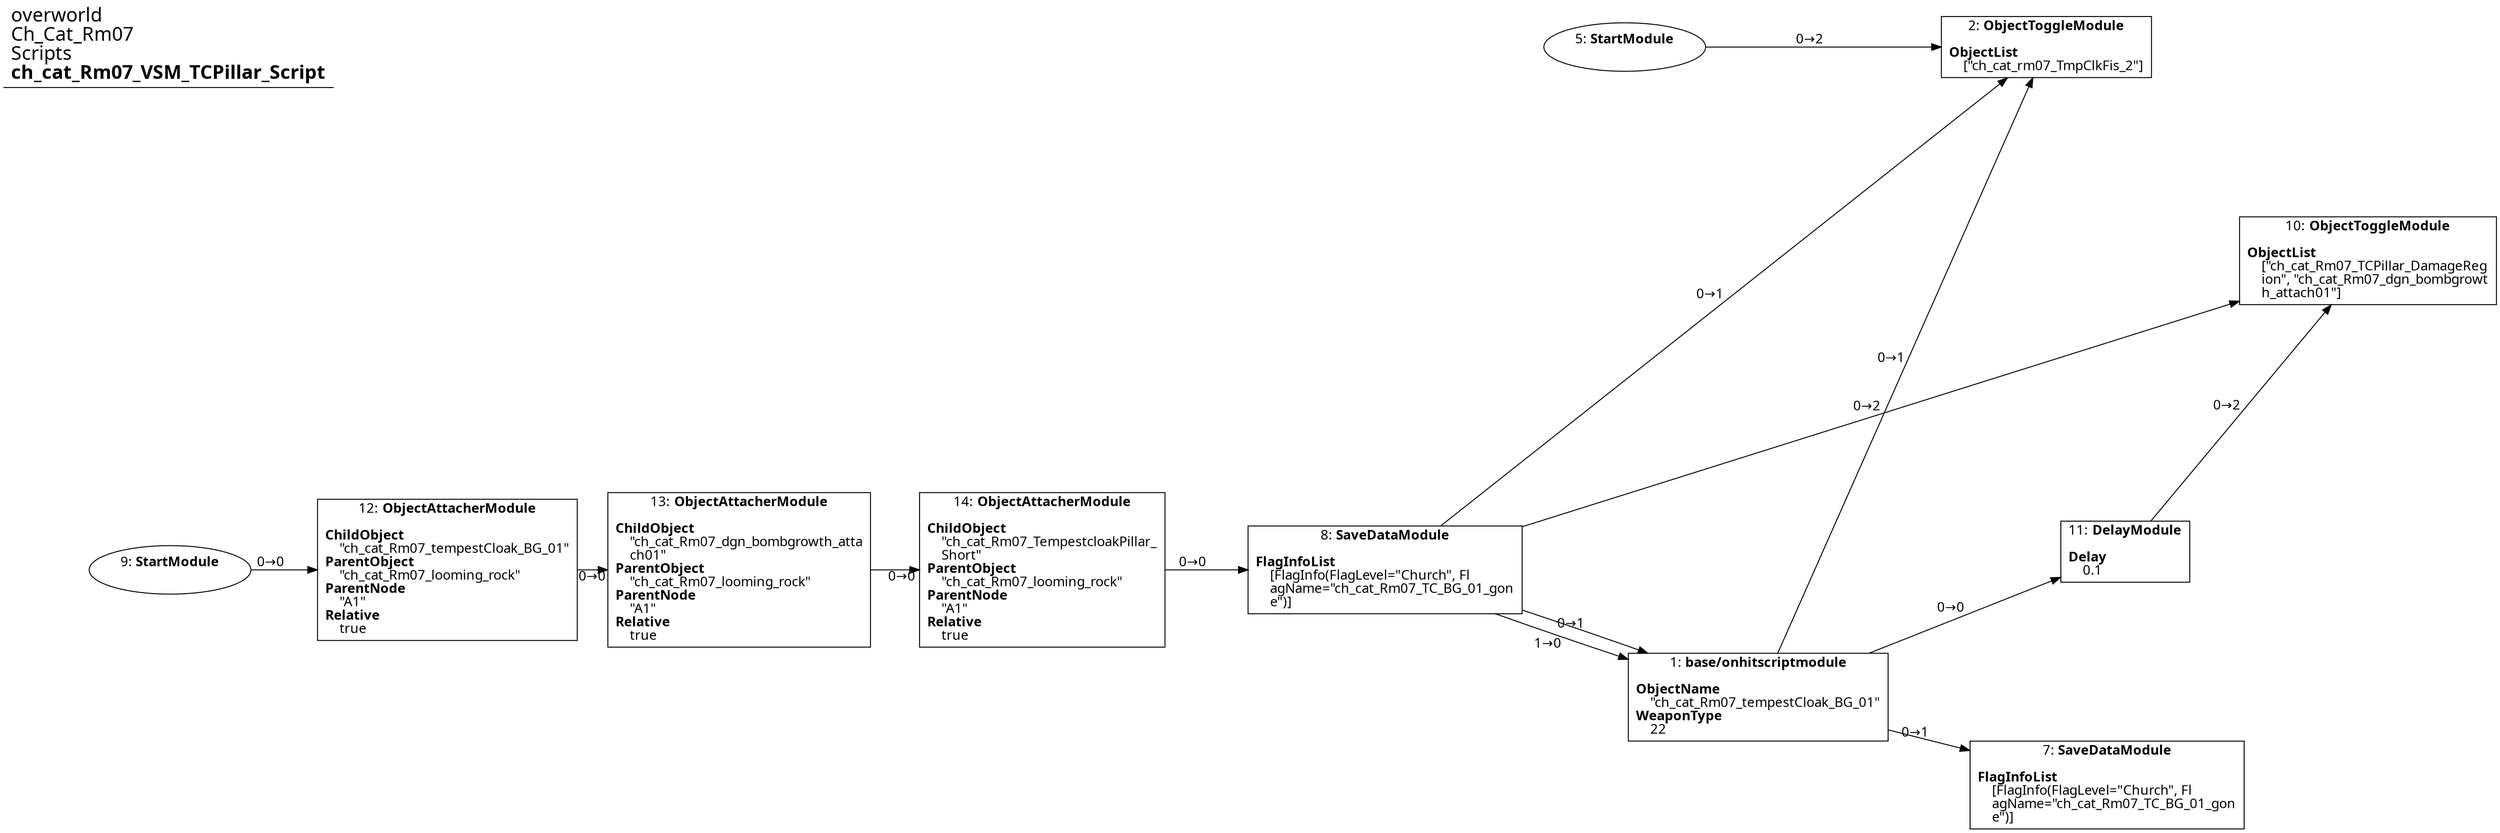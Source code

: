 digraph {
    layout = fdp;
    overlap = prism;
    sep = "+16";
    splines = spline;

    node [ shape = box ];

    graph [ fontname = "Segoe UI" ];
    node [ fontname = "Segoe UI" ];
    edge [ fontname = "Segoe UI" ];

    1 [ label = <1: <b>base/onhitscriptmodule</b><br/><br/><b>ObjectName</b><br align="left"/>    &quot;ch_cat_Rm07_tempestCloak_BG_01&quot;<br align="left"/><b>WeaponType</b><br align="left"/>    22<br align="left"/>> ];
    1 [ pos = "0.279,-0.22900002!" ];
    1 -> 7 [ label = "0→1" ];
    1 -> 2 [ label = "0→1" ];
    1 -> 11 [ label = "0→0" ];

    2 [ label = <2: <b>ObjectToggleModule</b><br/><br/><b>ObjectList</b><br align="left"/>    [&quot;ch_cat_rm07_TmpClkFis_2&quot;]<br align="left"/>> ];
    2 [ pos = "0.469,0.2!" ];

    5 [ label = <5: <b>StartModule</b><br/><br/>> ];
    5 [ shape = oval ]
    5 [ pos = "0.19100001,0.2!" ];
    5 -> 2 [ label = "0→2" ];

    7 [ label = <7: <b>SaveDataModule</b><br/><br/><b>FlagInfoList</b><br align="left"/>    [FlagInfo(FlagLevel=&quot;Church&quot;, Fl<br align="left"/>    agName=&quot;ch_cat_Rm07_TC_BG_01_gon<br align="left"/>    e&quot;)]<br align="left"/>> ];
    7 [ pos = "0.509,-0.287!" ];

    8 [ label = <8: <b>SaveDataModule</b><br/><br/><b>FlagInfoList</b><br align="left"/>    [FlagInfo(FlagLevel=&quot;Church&quot;, Fl<br align="left"/>    agName=&quot;ch_cat_Rm07_TC_BG_01_gon<br align="left"/>    e&quot;)]<br align="left"/>> ];
    8 [ pos = "0.033,-0.14500001!" ];
    8 -> 1 [ label = "0→1" ];
    8 -> 1 [ label = "1→0" ];
    8 -> 10 [ label = "0→2" ];
    8 -> 2 [ label = "0→1" ];

    9 [ label = <9: <b>StartModule</b><br/><br/>> ];
    9 [ shape = oval ]
    9 [ pos = "-0.768,-0.14500001!" ];
    9 -> 12 [ label = "0→0" ];

    10 [ label = <10: <b>ObjectToggleModule</b><br/><br/><b>ObjectList</b><br align="left"/>    [&quot;ch_cat_Rm07_TCPillar_DamageReg<br align="left"/>    ion&quot;, &quot;ch_cat_Rm07_dgn_bombgrowt<br align="left"/>    h_attach01&quot;]<br align="left"/>> ];
    10 [ pos = "0.68100005,0.059000004!" ];

    11 [ label = <11: <b>DelayModule</b><br/><br/><b>Delay</b><br align="left"/>    0.1<br align="left"/>> ];
    11 [ pos = "0.521,-0.133!" ];
    11 -> 10 [ label = "0→2" ];

    12 [ label = <12: <b>ObjectAttacherModule</b><br/><br/><b>ChildObject</b><br align="left"/>    &quot;ch_cat_Rm07_tempestCloak_BG_01&quot;<br align="left"/><b>ParentObject</b><br align="left"/>    &quot;ch_cat_Rm07_looming_rock&quot;<br align="left"/><b>ParentNode</b><br align="left"/>    &quot;A1&quot;<br align="left"/><b>Relative</b><br align="left"/>    true<br align="left"/>> ];
    12 [ pos = "-0.583,-0.14500001!" ];
    12 -> 13 [ label = "0→0" ];

    13 [ label = <13: <b>ObjectAttacherModule</b><br/><br/><b>ChildObject</b><br align="left"/>    &quot;ch_cat_Rm07_dgn_bombgrowth_atta<br align="left"/>    ch01&quot;<br align="left"/><b>ParentObject</b><br align="left"/>    &quot;ch_cat_Rm07_looming_rock&quot;<br align="left"/><b>ParentNode</b><br align="left"/>    &quot;A1&quot;<br align="left"/><b>Relative</b><br align="left"/>    true<br align="left"/>> ];
    13 [ pos = "-0.395,-0.14500001!" ];
    13 -> 14 [ label = "0→0" ];

    14 [ label = <14: <b>ObjectAttacherModule</b><br/><br/><b>ChildObject</b><br align="left"/>    &quot;ch_cat_Rm07_TempestcloakPillar_<br align="left"/>    Short&quot;<br align="left"/><b>ParentObject</b><br align="left"/>    &quot;ch_cat_Rm07_looming_rock&quot;<br align="left"/><b>ParentNode</b><br align="left"/>    &quot;A1&quot;<br align="left"/><b>Relative</b><br align="left"/>    true<br align="left"/>> ];
    14 [ pos = "-0.193,-0.14500001!" ];
    14 -> 8 [ label = "0→0" ];

    title [ pos = "-0.76900005,0.201!" ];
    title [ shape = underline ];
    title [ label = <<font point-size="20">overworld<br align="left"/>Ch_Cat_Rm07<br align="left"/>Scripts<br align="left"/><b>ch_cat_Rm07_VSM_TCPillar_Script</b><br align="left"/></font>> ];
}
